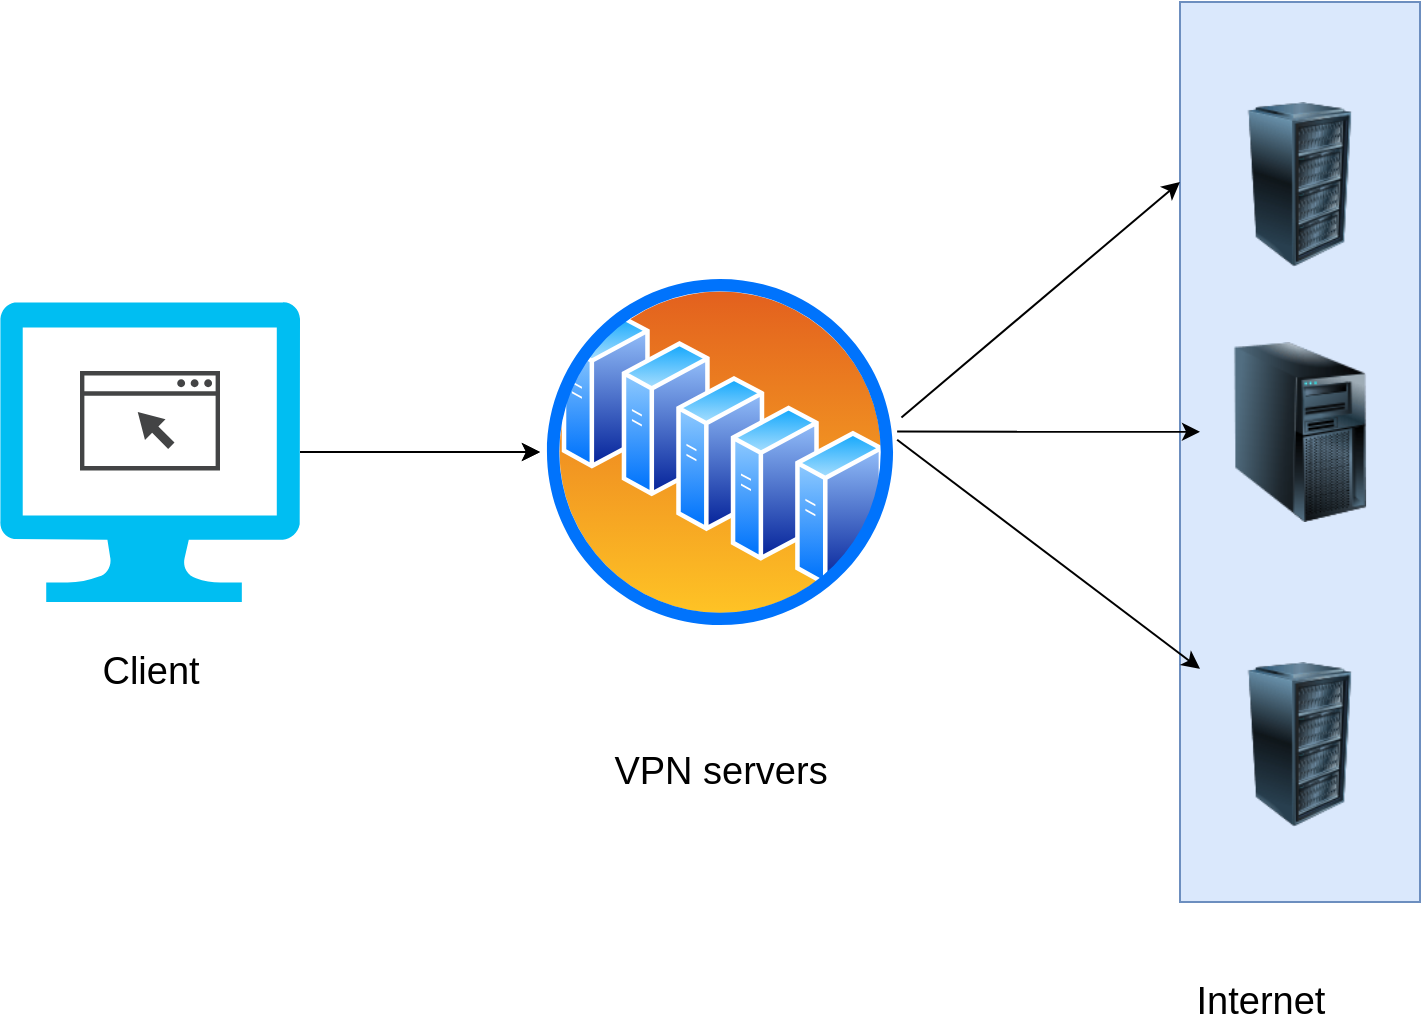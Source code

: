 <mxfile version="14.5.1" type="device"><diagram id="35HwVRJUq_UoUe97021T" name="Page-1"><mxGraphModel dx="984" dy="2918" grid="1" gridSize="10" guides="1" tooltips="1" connect="1" arrows="1" fold="1" page="1" pageScale="1" pageWidth="827" pageHeight="1169" math="0" shadow="0"><root><mxCell id="0"/><mxCell id="1" parent="0"/><mxCell id="RzGaXxw67Rq6yz0fVkKT-22" value="" style="rounded=0;whiteSpace=wrap;html=1;fontSize=19;fillColor=#dae8fc;strokeColor=#6c8ebf;" vertex="1" parent="1"><mxGeometry x="630" y="100" width="120" height="450" as="geometry"/></mxCell><mxCell id="RzGaXxw67Rq6yz0fVkKT-27" value="" style="edgeStyle=orthogonalEdgeStyle;rounded=0;orthogonalLoop=1;jettySize=auto;html=1;fontSize=19;" edge="1" parent="1" source="RzGaXxw67Rq6yz0fVkKT-1" target="RzGaXxw67Rq6yz0fVkKT-18"><mxGeometry relative="1" as="geometry"/></mxCell><mxCell id="RzGaXxw67Rq6yz0fVkKT-1" value="" style="verticalLabelPosition=bottom;html=1;verticalAlign=top;align=center;strokeColor=none;fillColor=#00BEF2;shape=mxgraph.azure.computer;pointerEvents=1;" vertex="1" parent="1"><mxGeometry x="40" y="250" width="150" height="150" as="geometry"/></mxCell><mxCell id="RzGaXxw67Rq6yz0fVkKT-2" value="" style="pointerEvents=1;shadow=0;dashed=0;html=1;strokeColor=none;fillColor=#434445;aspect=fixed;labelPosition=center;verticalLabelPosition=bottom;verticalAlign=top;align=center;outlineConnect=0;shape=mxgraph.vvd.web_browser;" vertex="1" parent="1"><mxGeometry x="80" y="284.5" width="70" height="49.7" as="geometry"/></mxCell><mxCell id="RzGaXxw67Rq6yz0fVkKT-3" value="" style="image;html=1;image=img/lib/clip_art/computers/Server_Tower_128x128.png" vertex="1" parent="1"><mxGeometry x="640" y="270" width="100" height="90" as="geometry"/></mxCell><mxCell id="RzGaXxw67Rq6yz0fVkKT-4" value="" style="image;html=1;image=img/lib/clip_art/computers/Server_Rack_128x128.png" vertex="1" parent="1"><mxGeometry x="640" y="150" width="100" height="82.5" as="geometry"/></mxCell><mxCell id="RzGaXxw67Rq6yz0fVkKT-14" value="Client" style="text;html=1;align=center;verticalAlign=middle;resizable=0;points=[];autosize=1;fontSize=19;" vertex="1" parent="1"><mxGeometry x="85" y="420" width="60" height="30" as="geometry"/></mxCell><mxCell id="RzGaXxw67Rq6yz0fVkKT-18" value="" style="aspect=fixed;perimeter=ellipsePerimeter;html=1;align=center;shadow=0;dashed=0;spacingTop=3;image;image=img/lib/active_directory/server_farm.svg;fontSize=19;" vertex="1" parent="1"><mxGeometry x="310" y="235" width="180" height="180" as="geometry"/></mxCell><mxCell id="RzGaXxw67Rq6yz0fVkKT-19" value="" style="image;html=1;image=img/lib/clip_art/computers/Server_Rack_128x128.png" vertex="1" parent="1"><mxGeometry x="640" y="430" width="100" height="82.5" as="geometry"/></mxCell><mxCell id="RzGaXxw67Rq6yz0fVkKT-21" value="VPN servers&lt;br&gt;" style="text;html=1;align=center;verticalAlign=middle;resizable=0;points=[];autosize=1;fontSize=19;" vertex="1" parent="1"><mxGeometry x="340" y="470" width="120" height="30" as="geometry"/></mxCell><mxCell id="RzGaXxw67Rq6yz0fVkKT-23" value="Internet" style="text;html=1;align=center;verticalAlign=middle;resizable=0;points=[];autosize=1;fontSize=19;" vertex="1" parent="1"><mxGeometry x="630" y="585" width="80" height="30" as="geometry"/></mxCell><mxCell id="RzGaXxw67Rq6yz0fVkKT-25" value="" style="endArrow=classic;html=1;fontSize=19;entryX=0;entryY=0.5;entryDx=0;entryDy=0;exitX=1;exitY=0.5;exitDx=0;exitDy=0;exitPerimeter=0;" edge="1" parent="1" source="RzGaXxw67Rq6yz0fVkKT-1" target="RzGaXxw67Rq6yz0fVkKT-18"><mxGeometry width="50" height="50" relative="1" as="geometry"><mxPoint x="190" y="340" as="sourcePoint"/><mxPoint x="240" y="290" as="targetPoint"/></mxGeometry></mxCell><mxCell id="RzGaXxw67Rq6yz0fVkKT-29" value="" style="endArrow=classic;html=1;fontSize=19;entryX=0;entryY=0.2;entryDx=0;entryDy=0;entryPerimeter=0;exitX=1.004;exitY=0.404;exitDx=0;exitDy=0;exitPerimeter=0;" edge="1" parent="1" source="RzGaXxw67Rq6yz0fVkKT-18" target="RzGaXxw67Rq6yz0fVkKT-22"><mxGeometry width="50" height="50" relative="1" as="geometry"><mxPoint x="510" y="240" as="sourcePoint"/><mxPoint x="560" y="190" as="targetPoint"/></mxGeometry></mxCell><mxCell id="RzGaXxw67Rq6yz0fVkKT-30" value="" style="endArrow=classic;html=1;fontSize=19;exitX=0.992;exitY=0.443;exitDx=0;exitDy=0;exitPerimeter=0;" edge="1" parent="1" source="RzGaXxw67Rq6yz0fVkKT-18" target="RzGaXxw67Rq6yz0fVkKT-3"><mxGeometry width="50" height="50" relative="1" as="geometry"><mxPoint x="500.72" y="317.72" as="sourcePoint"/><mxPoint x="640" y="200" as="targetPoint"/></mxGeometry></mxCell><mxCell id="RzGaXxw67Rq6yz0fVkKT-31" value="" style="endArrow=classic;html=1;fontSize=19;exitX=0.992;exitY=0.466;exitDx=0;exitDy=0;exitPerimeter=0;" edge="1" parent="1" source="RzGaXxw67Rq6yz0fVkKT-18" target="RzGaXxw67Rq6yz0fVkKT-19"><mxGeometry width="50" height="50" relative="1" as="geometry"><mxPoint x="499" y="325" as="sourcePoint"/><mxPoint x="650" y="324.935" as="targetPoint"/></mxGeometry></mxCell></root></mxGraphModel></diagram></mxfile>